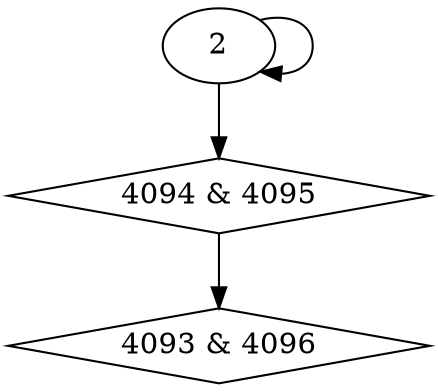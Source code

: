 digraph {
0 [label = "4093 & 4096", shape = diamond];
1 [label = "4094 & 4095", shape = diamond];
1 -> 0;
2 -> 1;
2 -> 2;
}
